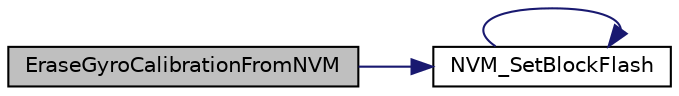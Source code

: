 digraph "EraseGyroCalibrationFromNVM"
{
  edge [fontname="Helvetica",fontsize="10",labelfontname="Helvetica",labelfontsize="10"];
  node [fontname="Helvetica",fontsize="10",shape=record];
  rankdir="LR";
  Node8 [label="EraseGyroCalibrationFromNVM",height=0.2,width=0.4,color="black", fillcolor="grey75", style="filled", fontcolor="black"];
  Node8 -> Node9 [color="midnightblue",fontsize="10",style="solid",fontname="Helvetica"];
  Node9 [label="NVM_SetBlockFlash",height=0.2,width=0.4,color="black", fillcolor="white", style="filled",URL="$driver___k_s_d_k___n_v_m_8c.html#ac226b4393abef43297aa13addf70f2f1"];
  Node9 -> Node9 [color="midnightblue",fontsize="10",style="solid",fontname="Helvetica"];
}
